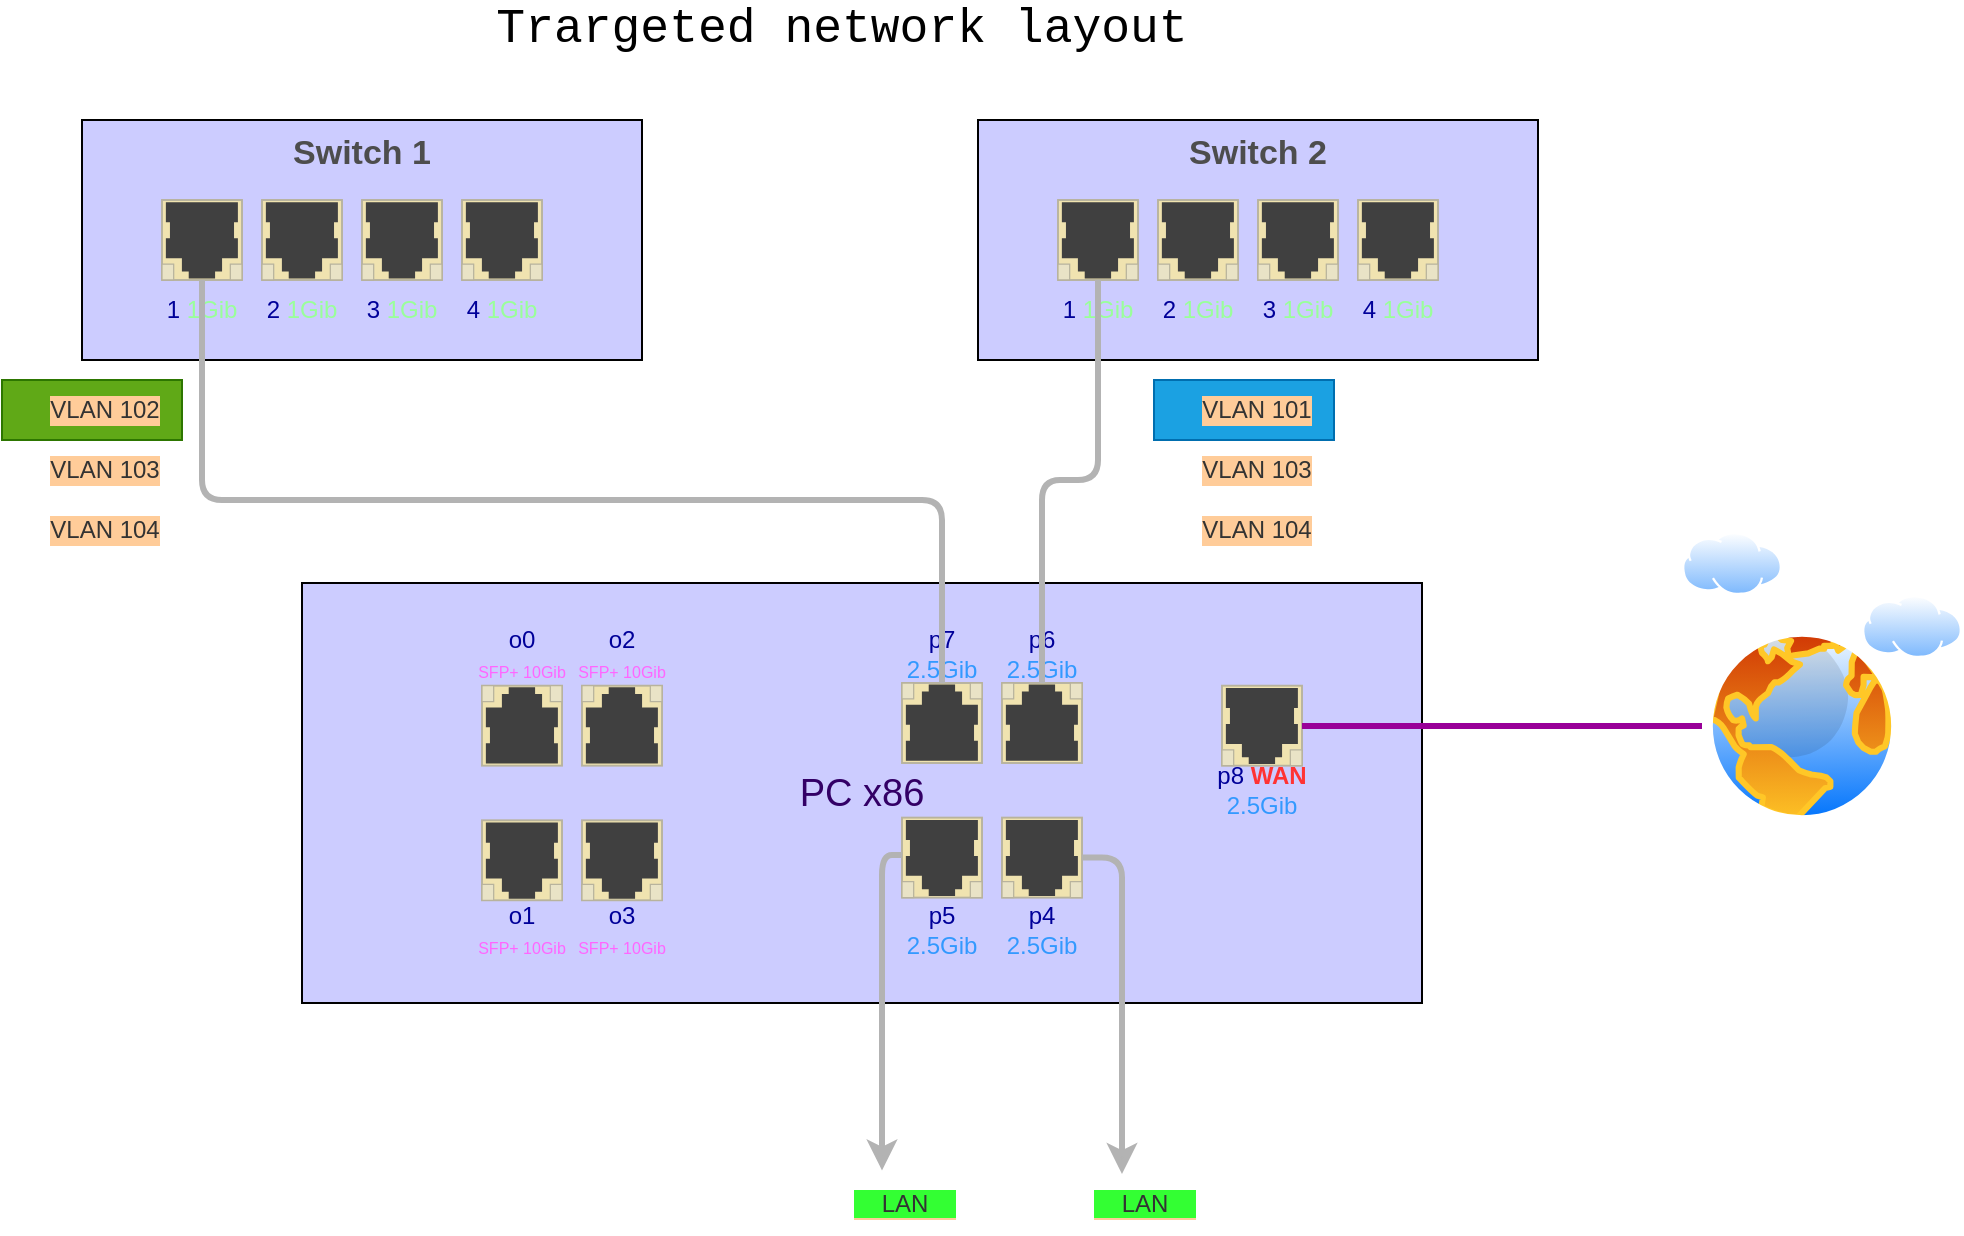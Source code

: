 <mxfile>
    <diagram id="0mTT7QU-gVTSPPY6Bcpd" name="Page-1">
        <mxGraphModel dx="1904" dy="1084" grid="1" gridSize="10" guides="1" tooltips="1" connect="1" arrows="1" fold="1" page="1" pageScale="1" pageWidth="1169" pageHeight="827" math="0" shadow="0">
            <root>
                <mxCell id="0"/>
                <mxCell id="1" parent="0"/>
                <mxCell id="36" value="" style="group;verticalAlign=top;labelPosition=center;verticalLabelPosition=bottom;align=center;" parent="1" vertex="1" connectable="0">
                    <mxGeometry x="260" y="321.5" width="560" height="210" as="geometry"/>
                </mxCell>
                <mxCell id="37" value="&lt;font color=&quot;#330066&quot; style=&quot;font-size: 19px;&quot;&gt;PC x86&lt;/font&gt;" style="rounded=0;whiteSpace=wrap;html=1;fillColor=#CCCCFF;" parent="36" vertex="1">
                    <mxGeometry width="560" height="210" as="geometry"/>
                </mxCell>
                <mxCell id="38" value="" style="group" parent="36" vertex="1" connectable="0">
                    <mxGeometry x="80" y="118.65" width="60" height="70" as="geometry"/>
                </mxCell>
                <mxCell id="39" value="&lt;font color=&quot;#000099&quot;&gt;o1&lt;br&gt;&lt;/font&gt;&lt;font style=&quot;font-size: 8px;&quot; color=&quot;#ff66ff&quot;&gt;SFP+&amp;nbsp;10Gib&lt;/font&gt;" style="text;html=1;strokeColor=none;fillColor=none;align=center;verticalAlign=middle;whiteSpace=wrap;rounded=0;container=0;" parent="38" vertex="1">
                    <mxGeometry y="40" width="60" height="30" as="geometry"/>
                </mxCell>
                <mxCell id="40" value="" style="html=1;verticalLabelPosition=bottom;verticalAlign=top;outlineConnect=0;shadow=0;dashed=0;shape=mxgraph.rack.hpe_aruba.switches.rj45_sfp;fontColor=#000099;fillColor=#CCCCFF;container=0;flipV=1;" parent="38" vertex="1">
                    <mxGeometry x="10" width="40" height="40" as="geometry"/>
                </mxCell>
                <mxCell id="41" value="" style="group" parent="36" vertex="1" connectable="0">
                    <mxGeometry x="130" y="118.65" width="60" height="70" as="geometry"/>
                </mxCell>
                <mxCell id="42" value="&lt;font color=&quot;#000099&quot;&gt;o3&lt;br&gt;&lt;/font&gt;&lt;span style=&quot;color: rgb(255, 102, 255); font-size: 8px;&quot;&gt;SFP+&amp;nbsp;&lt;/span&gt;&lt;span style=&quot;color: rgb(255, 102, 255); font-size: 8px;&quot;&gt;10Gib&lt;/span&gt;" style="text;html=1;strokeColor=none;fillColor=none;align=center;verticalAlign=middle;whiteSpace=wrap;rounded=0;container=0;" parent="41" vertex="1">
                    <mxGeometry y="40" width="60" height="30" as="geometry"/>
                </mxCell>
                <mxCell id="43" value="" style="html=1;verticalLabelPosition=bottom;verticalAlign=top;outlineConnect=0;shadow=0;dashed=0;shape=mxgraph.rack.hpe_aruba.switches.rj45_sfp;fontColor=#000099;fillColor=#CCCCFF;container=0;flipV=1;" parent="41" vertex="1">
                    <mxGeometry x="10" width="40" height="40" as="geometry"/>
                </mxCell>
                <mxCell id="44" value="" style="group" parent="36" vertex="1" connectable="0">
                    <mxGeometry x="80" y="20" width="60" height="71.34" as="geometry"/>
                </mxCell>
                <mxCell id="45" value="&lt;font color=&quot;#000099&quot;&gt;o0&lt;br&gt;&lt;/font&gt;&lt;span style=&quot;color: rgb(255, 102, 255); font-size: 8px;&quot;&gt;SFP+&amp;nbsp;&lt;/span&gt;&lt;span style=&quot;color: rgb(255, 102, 255); font-size: 8px;&quot;&gt;10Gib&lt;/span&gt;" style="text;html=1;strokeColor=none;fillColor=none;align=center;verticalAlign=middle;whiteSpace=wrap;rounded=0;" parent="44" vertex="1">
                    <mxGeometry width="60" height="30" as="geometry"/>
                </mxCell>
                <mxCell id="46" value="" style="html=1;verticalLabelPosition=bottom;verticalAlign=top;outlineConnect=0;shadow=0;dashed=0;shape=mxgraph.rack.hpe_aruba.switches.rj45_sfp;fontColor=#000099;fillColor=#CCCCFF;container=0;" parent="44" vertex="1">
                    <mxGeometry x="10" y="31.34" width="40" height="40" as="geometry"/>
                </mxCell>
                <mxCell id="47" value="" style="group" parent="36" vertex="1" connectable="0">
                    <mxGeometry x="130" y="20" width="60" height="71.34" as="geometry"/>
                </mxCell>
                <mxCell id="48" value="&lt;font color=&quot;#000099&quot;&gt;o2&lt;br&gt;&lt;/font&gt;&lt;span style=&quot;color: rgb(255, 102, 255); font-size: 8px;&quot;&gt;SFP+&amp;nbsp;&lt;/span&gt;&lt;span style=&quot;color: rgb(255, 102, 255); font-size: 8px;&quot;&gt;10Gib&lt;/span&gt;" style="text;html=1;strokeColor=none;fillColor=none;align=center;verticalAlign=middle;whiteSpace=wrap;rounded=0;" parent="47" vertex="1">
                    <mxGeometry width="60" height="30" as="geometry"/>
                </mxCell>
                <mxCell id="49" value="" style="html=1;verticalLabelPosition=bottom;verticalAlign=top;outlineConnect=0;shadow=0;dashed=0;shape=mxgraph.rack.hpe_aruba.switches.rj45_sfp;fontColor=#000099;fillColor=#CCCCFF;container=0;" parent="47" vertex="1">
                    <mxGeometry x="10" y="31.34" width="40" height="40" as="geometry"/>
                </mxCell>
                <mxCell id="50" value="" style="group" parent="36" vertex="1" connectable="0">
                    <mxGeometry x="290" y="117.31" width="60" height="71.34" as="geometry"/>
                </mxCell>
                <mxCell id="51" value="&lt;font color=&quot;#000099&quot;&gt;p5&lt;br&gt;&lt;/font&gt;&lt;font color=&quot;#3399ff&quot;&gt;2.5Gib&lt;/font&gt;" style="text;html=1;strokeColor=none;fillColor=none;align=center;verticalAlign=middle;whiteSpace=wrap;rounded=0;container=0;" parent="50" vertex="1">
                    <mxGeometry y="41.34" width="60" height="30" as="geometry"/>
                </mxCell>
                <mxCell id="52" value="" style="html=1;verticalLabelPosition=bottom;verticalAlign=top;outlineConnect=0;shadow=0;dashed=0;shape=mxgraph.rack.hpe_aruba.switches.rj45_sfp;fontColor=#000099;fillColor=#CCCCFF;container=0;flipV=1;" parent="50" vertex="1">
                    <mxGeometry x="10" width="40" height="40" as="geometry"/>
                </mxCell>
                <mxCell id="53" value="" style="group" parent="36" vertex="1" connectable="0">
                    <mxGeometry x="290" y="20" width="60" height="70" as="geometry"/>
                </mxCell>
                <mxCell id="54" value="&lt;font color=&quot;#000099&quot;&gt;p7&lt;br&gt;&lt;/font&gt;&lt;font color=&quot;#3399ff&quot;&gt;2.5Gib&lt;/font&gt;" style="text;html=1;strokeColor=none;fillColor=none;align=center;verticalAlign=middle;whiteSpace=wrap;rounded=0;container=0;" parent="53" vertex="1">
                    <mxGeometry width="60" height="30" as="geometry"/>
                </mxCell>
                <mxCell id="55" value="" style="html=1;verticalLabelPosition=bottom;verticalAlign=top;outlineConnect=0;shadow=0;dashed=0;shape=mxgraph.rack.hpe_aruba.switches.rj45_sfp;fontColor=#000099;fillColor=#CCCCFF;container=0;" parent="53" vertex="1">
                    <mxGeometry x="10" y="30" width="40" height="40" as="geometry"/>
                </mxCell>
                <mxCell id="56" value="" style="group" parent="36" vertex="1" connectable="0">
                    <mxGeometry x="340" y="117.31" width="60" height="71.34" as="geometry"/>
                </mxCell>
                <mxCell id="57" value="&lt;font color=&quot;#000099&quot;&gt;p4&lt;br&gt;&lt;/font&gt;&lt;font color=&quot;#3399ff&quot;&gt;2.5Gib&lt;/font&gt;" style="text;html=1;strokeColor=none;fillColor=none;align=center;verticalAlign=middle;whiteSpace=wrap;rounded=0;container=0;" parent="56" vertex="1">
                    <mxGeometry y="41.34" width="60" height="30" as="geometry"/>
                </mxCell>
                <mxCell id="58" value="" style="html=1;verticalLabelPosition=bottom;verticalAlign=top;outlineConnect=0;shadow=0;dashed=0;shape=mxgraph.rack.hpe_aruba.switches.rj45_sfp;fontColor=#000099;fillColor=#CCCCFF;container=0;flipV=1;labelBackgroundColor=default;" parent="56" vertex="1">
                    <mxGeometry x="10" width="40" height="40" as="geometry"/>
                </mxCell>
                <mxCell id="59" value="" style="group" parent="36" vertex="1" connectable="0">
                    <mxGeometry x="340" y="20" width="60" height="70" as="geometry"/>
                </mxCell>
                <mxCell id="60" value="&lt;font color=&quot;#000099&quot;&gt;p6&lt;br&gt;&lt;/font&gt;&lt;font color=&quot;#3399ff&quot;&gt;2.5Gib&lt;/font&gt;" style="text;html=1;strokeColor=none;fillColor=none;align=center;verticalAlign=middle;whiteSpace=wrap;rounded=0;container=0;" parent="59" vertex="1">
                    <mxGeometry width="60" height="30" as="geometry"/>
                </mxCell>
                <mxCell id="61" value="" style="html=1;verticalLabelPosition=bottom;verticalAlign=top;outlineConnect=0;shadow=0;dashed=0;shape=mxgraph.rack.hpe_aruba.switches.rj45_sfp;fontColor=#000099;fillColor=#CCCCFF;container=0;" parent="59" vertex="1">
                    <mxGeometry x="10" y="30" width="40" height="40" as="geometry"/>
                </mxCell>
                <mxCell id="62" value="" style="group" parent="36" vertex="1" connectable="0">
                    <mxGeometry x="450" y="51.34" width="60" height="67.31" as="geometry"/>
                </mxCell>
                <mxCell id="63" value="&lt;font color=&quot;#000099&quot;&gt;p8 &lt;/font&gt;&lt;font color=&quot;#ff3333&quot;&gt;&lt;b&gt;WAN&lt;/b&gt;&lt;/font&gt;&lt;font color=&quot;#000099&quot;&gt;&lt;br&gt;&lt;/font&gt;&lt;font color=&quot;#3399ff&quot;&gt;2.5Gib&lt;/font&gt;&lt;font color=&quot;#ff3333&quot;&gt;&lt;b&gt;&lt;br&gt;&lt;/b&gt;&lt;/font&gt;" style="text;html=1;strokeColor=none;fillColor=none;align=center;verticalAlign=middle;whiteSpace=wrap;rounded=0;container=0;" parent="62" vertex="1">
                    <mxGeometry y="37.31" width="60" height="30" as="geometry"/>
                </mxCell>
                <mxCell id="64" value="" style="html=1;verticalLabelPosition=bottom;verticalAlign=top;outlineConnect=0;shadow=0;dashed=0;shape=mxgraph.rack.hpe_aruba.switches.rj45_sfp;fontColor=#000099;fillColor=#CCCCFF;container=0;flipV=1;" parent="62" vertex="1">
                    <mxGeometry x="10" width="40" height="40" as="geometry"/>
                </mxCell>
                <mxCell id="221" style="html=1;fontSize=17;fontColor=#FF66FF;endArrow=classic;strokeColor=#B3B3B3;endFill=1;strokeWidth=3;edgeStyle=orthogonalEdgeStyle;startArrow=none;startFill=0;" parent="36" source="52" edge="1">
                    <mxGeometry relative="1" as="geometry">
                        <mxPoint x="262" y="135.5" as="sourcePoint"/>
                        <mxPoint x="290" y="293.7" as="targetPoint"/>
                        <Array as="points">
                            <mxPoint x="290" y="136"/>
                        </Array>
                    </mxGeometry>
                </mxCell>
                <mxCell id="68" value="" style="aspect=fixed;perimeter=ellipsePerimeter;html=1;align=center;shadow=0;dashed=0;spacingTop=3;image;image=img/lib/active_directory/internet_globe.svg;labelBackgroundColor=none;labelBorderColor=none;fontSize=17;fontColor=#333333;fillColor=#CCCCFF;" parent="1" vertex="1">
                    <mxGeometry x="960" y="343" width="100" height="100" as="geometry"/>
                </mxCell>
                <mxCell id="69" value="" style="aspect=fixed;perimeter=ellipsePerimeter;html=1;align=center;shadow=0;dashed=0;spacingTop=3;image;image=img/lib/active_directory/internet_cloud.svg;labelBackgroundColor=none;labelBorderColor=none;fontSize=17;fontColor=#333333;fillColor=#CCCCFF;" parent="1" vertex="1">
                    <mxGeometry x="950" y="296" width="50" height="31.5" as="geometry"/>
                </mxCell>
                <mxCell id="70" style="html=1;fontSize=17;fontColor=#FF66FF;endArrow=none;strokeColor=#990099;endFill=0;strokeWidth=3;edgeStyle=orthogonalEdgeStyle;exitX=0;exitY=0.5;exitDx=0;exitDy=0;" parent="1" source="68" target="64" edge="1">
                    <mxGeometry relative="1" as="geometry">
                        <mxPoint x="1080" y="141.5" as="sourcePoint"/>
                        <mxPoint x="540" y="586.5" as="targetPoint"/>
                        <Array as="points">
                            <mxPoint x="960" y="393"/>
                        </Array>
                    </mxGeometry>
                </mxCell>
                <mxCell id="99" value="" style="group;fillColor=#1ba1e2;fontColor=#ffffff;strokeColor=#006EAF;" parent="1" vertex="1" connectable="0">
                    <mxGeometry x="686" y="220" width="90" height="30" as="geometry"/>
                </mxCell>
                <mxCell id="100" value="" style="shape=image;imageAspect=0;aspect=fixed;verticalLabelPosition=bottom;verticalAlign=top;dashed=1;dashPattern=12 12;labelBackgroundColor=#FFE6CC;labelBorderColor=none;fillStyle=auto;strokeColor=#990099;strokeWidth=1;fontSize=13;fontColor=#333333;fillColor=none;gradientColor=none;html=1;image=https://www.iconshock.com/image/PlasticXP/Networking/subnet;" parent="99" vertex="1">
                    <mxGeometry y="5" width="20" height="20" as="geometry"/>
                </mxCell>
                <mxCell id="101" value="VLAN 101" style="text;html=1;strokeColor=none;fillColor=none;align=center;verticalAlign=middle;whiteSpace=wrap;rounded=0;dashed=1;dashPattern=12 12;labelBackgroundColor=#FFCC99;labelBorderColor=none;fillStyle=auto;strokeWidth=1;fontSize=12;fontColor=#333333;" parent="99" vertex="1">
                    <mxGeometry x="12.857" width="77.143" height="30" as="geometry"/>
                </mxCell>
                <mxCell id="139" value="" style="aspect=fixed;perimeter=ellipsePerimeter;html=1;align=center;shadow=0;dashed=0;spacingTop=3;image;image=img/lib/active_directory/internet_cloud.svg;labelBackgroundColor=none;labelBorderColor=none;fontSize=17;fontColor=#333333;fillColor=#CCCCFF;" parent="1" vertex="1">
                    <mxGeometry x="1040" y="327.5" width="50" height="31.5" as="geometry"/>
                </mxCell>
                <mxCell id="157" value="" style="group" parent="1" vertex="1" connectable="0">
                    <mxGeometry x="150" y="90" width="280" height="120" as="geometry"/>
                </mxCell>
                <mxCell id="142" value="Switch 1" style="rounded=0;whiteSpace=wrap;html=1;fillColor=#CCCCFF;labelPosition=center;verticalLabelPosition=top;align=center;verticalAlign=bottom;spacingBottom=-29;fontStyle=1;fontSize=17;fontColor=#4D4D4D;container=0;" parent="157" vertex="1">
                    <mxGeometry width="280" height="120" as="geometry"/>
                </mxCell>
                <mxCell id="143" value="" style="html=1;verticalLabelPosition=bottom;verticalAlign=top;outlineConnect=0;shadow=0;dashed=0;shape=mxgraph.rack.hpe_aruba.switches.rj45_sfp;fontColor=#000099;fillColor=#CCCCFF;container=0;flipV=1;" parent="157" vertex="1">
                    <mxGeometry x="40" y="40" width="40" height="40" as="geometry"/>
                </mxCell>
                <mxCell id="144" value="" style="html=1;verticalLabelPosition=bottom;verticalAlign=top;outlineConnect=0;shadow=0;dashed=0;shape=mxgraph.rack.hpe_aruba.switches.rj45_sfp;fontColor=#000099;fillColor=#CCCCFF;container=0;flipV=1;" parent="157" vertex="1">
                    <mxGeometry x="90" y="40" width="40" height="40" as="geometry"/>
                </mxCell>
                <mxCell id="145" value="" style="html=1;verticalLabelPosition=bottom;verticalAlign=top;outlineConnect=0;shadow=0;dashed=0;shape=mxgraph.rack.hpe_aruba.switches.rj45_sfp;fontColor=#000099;fillColor=#CCCCFF;container=0;flipV=1;" parent="157" vertex="1">
                    <mxGeometry x="140" y="40" width="40" height="40" as="geometry"/>
                </mxCell>
                <mxCell id="146" value="" style="html=1;verticalLabelPosition=bottom;verticalAlign=top;outlineConnect=0;shadow=0;dashed=0;shape=mxgraph.rack.hpe_aruba.switches.rj45_sfp;fontColor=#000099;fillColor=#CCCCFF;container=0;flipV=1;" parent="157" vertex="1">
                    <mxGeometry x="190" y="40" width="40" height="40" as="geometry"/>
                </mxCell>
                <mxCell id="147" value="&lt;font color=&quot;#000099&quot;&gt;1&amp;nbsp;&lt;/font&gt;&lt;font color=&quot;#99ff99&quot;&gt;1Gib&lt;/font&gt;" style="text;html=1;strokeColor=none;fillColor=none;align=center;verticalAlign=middle;whiteSpace=wrap;rounded=0;container=0;" parent="157" vertex="1">
                    <mxGeometry x="30" y="80" width="60" height="30" as="geometry"/>
                </mxCell>
                <mxCell id="148" value="&lt;font color=&quot;#000099&quot;&gt;2&amp;nbsp;&lt;/font&gt;&lt;font color=&quot;#99ff99&quot;&gt;1Gib&lt;/font&gt;" style="text;html=1;strokeColor=none;fillColor=none;align=center;verticalAlign=middle;whiteSpace=wrap;rounded=0;container=0;" parent="157" vertex="1">
                    <mxGeometry x="80" y="80" width="60" height="30" as="geometry"/>
                </mxCell>
                <mxCell id="149" value="&lt;font color=&quot;#000099&quot;&gt;3&amp;nbsp;&lt;/font&gt;&lt;font color=&quot;#99ff99&quot;&gt;1Gib&lt;/font&gt;" style="text;html=1;strokeColor=none;fillColor=none;align=center;verticalAlign=middle;whiteSpace=wrap;rounded=0;container=0;" parent="157" vertex="1">
                    <mxGeometry x="130" y="80" width="60" height="30" as="geometry"/>
                </mxCell>
                <mxCell id="150" value="&lt;font color=&quot;#000099&quot;&gt;4&amp;nbsp;&lt;/font&gt;&lt;font color=&quot;#99ff99&quot;&gt;1Gib&lt;/font&gt;" style="text;html=1;strokeColor=none;fillColor=none;align=center;verticalAlign=middle;whiteSpace=wrap;rounded=0;container=0;" parent="157" vertex="1">
                    <mxGeometry x="180" y="80" width="60" height="30" as="geometry"/>
                </mxCell>
                <mxCell id="168" value="" style="group" parent="1" vertex="1" connectable="0">
                    <mxGeometry x="598" y="90" width="280" height="120" as="geometry"/>
                </mxCell>
                <mxCell id="169" value="Switch 2" style="rounded=0;whiteSpace=wrap;html=1;fillColor=#CCCCFF;labelPosition=center;verticalLabelPosition=top;align=center;verticalAlign=bottom;spacingBottom=-29;fontStyle=1;fontSize=17;fontColor=#4D4D4D;container=0;" parent="168" vertex="1">
                    <mxGeometry width="280" height="120" as="geometry"/>
                </mxCell>
                <mxCell id="170" value="" style="html=1;verticalLabelPosition=bottom;verticalAlign=top;outlineConnect=0;shadow=0;dashed=0;shape=mxgraph.rack.hpe_aruba.switches.rj45_sfp;fontColor=#000099;fillColor=#CCCCFF;container=0;flipV=1;" parent="168" vertex="1">
                    <mxGeometry x="40" y="40" width="40" height="40" as="geometry"/>
                </mxCell>
                <mxCell id="171" value="" style="html=1;verticalLabelPosition=bottom;verticalAlign=top;outlineConnect=0;shadow=0;dashed=0;shape=mxgraph.rack.hpe_aruba.switches.rj45_sfp;fontColor=#000099;fillColor=#CCCCFF;container=0;flipV=1;" parent="168" vertex="1">
                    <mxGeometry x="90" y="40" width="40" height="40" as="geometry"/>
                </mxCell>
                <mxCell id="172" value="" style="html=1;verticalLabelPosition=bottom;verticalAlign=top;outlineConnect=0;shadow=0;dashed=0;shape=mxgraph.rack.hpe_aruba.switches.rj45_sfp;fontColor=#000099;fillColor=#CCCCFF;container=0;flipV=1;" parent="168" vertex="1">
                    <mxGeometry x="140" y="40" width="40" height="40" as="geometry"/>
                </mxCell>
                <mxCell id="173" value="" style="html=1;verticalLabelPosition=bottom;verticalAlign=top;outlineConnect=0;shadow=0;dashed=0;shape=mxgraph.rack.hpe_aruba.switches.rj45_sfp;fontColor=#000099;fillColor=#CCCCFF;container=0;flipV=1;" parent="168" vertex="1">
                    <mxGeometry x="190" y="40" width="40" height="40" as="geometry"/>
                </mxCell>
                <mxCell id="174" value="&lt;font color=&quot;#000099&quot;&gt;1&amp;nbsp;&lt;/font&gt;&lt;font color=&quot;#99ff99&quot;&gt;1Gib&lt;/font&gt;" style="text;html=1;strokeColor=none;fillColor=none;align=center;verticalAlign=middle;whiteSpace=wrap;rounded=0;container=0;" parent="168" vertex="1">
                    <mxGeometry x="30" y="80" width="60" height="30" as="geometry"/>
                </mxCell>
                <mxCell id="175" value="&lt;font color=&quot;#000099&quot;&gt;2&amp;nbsp;&lt;/font&gt;&lt;font color=&quot;#99ff99&quot;&gt;1Gib&lt;/font&gt;" style="text;html=1;strokeColor=none;fillColor=none;align=center;verticalAlign=middle;whiteSpace=wrap;rounded=0;container=0;" parent="168" vertex="1">
                    <mxGeometry x="80" y="80" width="60" height="30" as="geometry"/>
                </mxCell>
                <mxCell id="176" value="&lt;font color=&quot;#000099&quot;&gt;3&amp;nbsp;&lt;/font&gt;&lt;font color=&quot;#99ff99&quot;&gt;1Gib&lt;/font&gt;" style="text;html=1;strokeColor=none;fillColor=none;align=center;verticalAlign=middle;whiteSpace=wrap;rounded=0;container=0;" parent="168" vertex="1">
                    <mxGeometry x="130" y="80" width="60" height="30" as="geometry"/>
                </mxCell>
                <mxCell id="177" value="&lt;font color=&quot;#000099&quot;&gt;4&amp;nbsp;&lt;/font&gt;&lt;font color=&quot;#99ff99&quot;&gt;1Gib&lt;/font&gt;" style="text;html=1;strokeColor=none;fillColor=none;align=center;verticalAlign=middle;whiteSpace=wrap;rounded=0;container=0;" parent="168" vertex="1">
                    <mxGeometry x="180" y="80" width="60" height="30" as="geometry"/>
                </mxCell>
                <mxCell id="179" style="html=1;fontSize=17;fontColor=#FF66FF;endArrow=none;strokeColor=#B3B3B3;endFill=0;strokeWidth=3;edgeStyle=orthogonalEdgeStyle;" parent="1" source="143" target="55" edge="1">
                    <mxGeometry relative="1" as="geometry">
                        <mxPoint x="480.0" y="929.98" as="sourcePoint"/>
                        <mxPoint x="460.359" y="609.02" as="targetPoint"/>
                        <Array as="points">
                            <mxPoint x="210" y="280"/>
                            <mxPoint x="580" y="280"/>
                        </Array>
                    </mxGeometry>
                </mxCell>
                <mxCell id="180" style="html=1;fontSize=17;fontColor=#FF66FF;endArrow=none;strokeColor=#B3B3B3;endFill=0;strokeWidth=3;edgeStyle=orthogonalEdgeStyle;" parent="1" source="170" target="61" edge="1">
                    <mxGeometry relative="1" as="geometry">
                        <mxPoint x="140.059" y="860" as="sourcePoint"/>
                        <mxPoint x="570" y="401" as="targetPoint"/>
                        <Array as="points">
                            <mxPoint x="658" y="270"/>
                            <mxPoint x="630" y="270"/>
                        </Array>
                    </mxGeometry>
                </mxCell>
                <mxCell id="181" value="" style="group" parent="1" vertex="1" connectable="0">
                    <mxGeometry x="686" y="250" width="90" height="30" as="geometry"/>
                </mxCell>
                <mxCell id="182" value="" style="shape=image;imageAspect=0;aspect=fixed;verticalLabelPosition=bottom;verticalAlign=top;dashed=1;dashPattern=12 12;labelBackgroundColor=#FFE6CC;labelBorderColor=none;fillStyle=auto;strokeColor=#990099;strokeWidth=1;fontSize=13;fontColor=#333333;fillColor=none;gradientColor=none;html=1;image=https://www.iconshock.com/image/PlasticXP/Networking/subnet;" parent="181" vertex="1">
                    <mxGeometry y="5" width="20" height="20" as="geometry"/>
                </mxCell>
                <mxCell id="183" value="VLAN 103" style="text;html=1;strokeColor=none;fillColor=none;align=center;verticalAlign=middle;whiteSpace=wrap;rounded=0;dashed=1;dashPattern=12 12;labelBackgroundColor=#FFCC99;labelBorderColor=none;fillStyle=auto;strokeWidth=1;fontSize=12;fontColor=#333333;" parent="181" vertex="1">
                    <mxGeometry x="12.857" width="77.143" height="30" as="geometry"/>
                </mxCell>
                <mxCell id="184" value="" style="group" parent="1" vertex="1" connectable="0">
                    <mxGeometry x="686" y="280" width="90" height="30" as="geometry"/>
                </mxCell>
                <mxCell id="185" value="" style="shape=image;imageAspect=0;aspect=fixed;verticalLabelPosition=bottom;verticalAlign=top;dashed=1;dashPattern=12 12;labelBackgroundColor=#FFE6CC;labelBorderColor=none;fillStyle=auto;strokeColor=#990099;strokeWidth=1;fontSize=13;fontColor=#333333;fillColor=none;gradientColor=none;html=1;image=https://www.iconshock.com/image/PlasticXP/Networking/subnet;" parent="184" vertex="1">
                    <mxGeometry y="5" width="20" height="20" as="geometry"/>
                </mxCell>
                <mxCell id="186" value="VLAN 104" style="text;html=1;strokeColor=none;fillColor=none;align=center;verticalAlign=middle;whiteSpace=wrap;rounded=0;dashed=1;dashPattern=12 12;labelBackgroundColor=#FFCC99;labelBorderColor=none;fillStyle=auto;strokeWidth=1;fontSize=12;fontColor=#333333;" parent="184" vertex="1">
                    <mxGeometry x="12.857" width="77.143" height="30" as="geometry"/>
                </mxCell>
                <mxCell id="197" value="" style="group;fillColor=#60a917;fontColor=#ffffff;strokeColor=#2D7600;" parent="1" vertex="1" connectable="0">
                    <mxGeometry x="110" y="220" width="90" height="30" as="geometry"/>
                </mxCell>
                <mxCell id="198" value="" style="shape=image;imageAspect=0;aspect=fixed;verticalLabelPosition=bottom;verticalAlign=top;dashed=1;dashPattern=12 12;labelBackgroundColor=#FFE6CC;labelBorderColor=none;fillStyle=auto;strokeColor=#990099;strokeWidth=1;fontSize=13;fontColor=#333333;fillColor=none;gradientColor=none;html=1;image=https://www.iconshock.com/image/PlasticXP/Networking/subnet;" parent="197" vertex="1">
                    <mxGeometry y="5" width="20" height="20" as="geometry"/>
                </mxCell>
                <mxCell id="199" value="VLAN 102" style="text;html=1;strokeColor=none;fillColor=none;align=center;verticalAlign=middle;whiteSpace=wrap;rounded=0;dashed=1;dashPattern=12 12;labelBackgroundColor=#FFCC99;labelBorderColor=none;fillStyle=auto;strokeWidth=1;fontSize=12;fontColor=#333333;" parent="197" vertex="1">
                    <mxGeometry x="12.857" width="77.143" height="30" as="geometry"/>
                </mxCell>
                <mxCell id="200" value="" style="group" parent="1" vertex="1" connectable="0">
                    <mxGeometry x="110" y="250" width="90" height="30" as="geometry"/>
                </mxCell>
                <mxCell id="201" value="" style="shape=image;imageAspect=0;aspect=fixed;verticalLabelPosition=bottom;verticalAlign=top;dashed=1;dashPattern=12 12;labelBackgroundColor=#FFE6CC;labelBorderColor=none;fillStyle=auto;strokeColor=#990099;strokeWidth=1;fontSize=13;fontColor=#333333;fillColor=none;gradientColor=none;html=1;image=https://www.iconshock.com/image/PlasticXP/Networking/subnet;" parent="200" vertex="1">
                    <mxGeometry y="5" width="20" height="20" as="geometry"/>
                </mxCell>
                <mxCell id="202" value="VLAN 103" style="text;html=1;strokeColor=none;fillColor=none;align=center;verticalAlign=middle;whiteSpace=wrap;rounded=0;dashed=1;dashPattern=12 12;labelBackgroundColor=#FFCC99;labelBorderColor=none;fillStyle=auto;strokeWidth=1;fontSize=12;fontColor=#333333;" parent="200" vertex="1">
                    <mxGeometry x="12.857" width="77.143" height="30" as="geometry"/>
                </mxCell>
                <mxCell id="203" value="" style="group" parent="1" vertex="1" connectable="0">
                    <mxGeometry x="110" y="280" width="90" height="30" as="geometry"/>
                </mxCell>
                <mxCell id="204" value="" style="shape=image;imageAspect=0;aspect=fixed;verticalLabelPosition=bottom;verticalAlign=top;dashed=1;dashPattern=12 12;labelBackgroundColor=#FFE6CC;labelBorderColor=none;fillStyle=auto;strokeColor=#990099;strokeWidth=1;fontSize=13;fontColor=#333333;fillColor=none;gradientColor=none;html=1;image=https://www.iconshock.com/image/PlasticXP/Networking/subnet;" parent="203" vertex="1">
                    <mxGeometry y="5" width="20" height="20" as="geometry"/>
                </mxCell>
                <mxCell id="205" value="VLAN 104" style="text;html=1;strokeColor=none;fillColor=none;align=center;verticalAlign=middle;whiteSpace=wrap;rounded=0;dashed=1;dashPattern=12 12;labelBackgroundColor=#FFCC99;labelBorderColor=none;fillStyle=auto;strokeWidth=1;fontSize=12;fontColor=#333333;" parent="203" vertex="1">
                    <mxGeometry x="12.857" width="77.143" height="30" as="geometry"/>
                </mxCell>
                <mxCell id="220" style="html=1;fontSize=17;fontColor=#FF66FF;endArrow=classic;strokeColor=#B3B3B3;endFill=1;strokeWidth=3;edgeStyle=orthogonalEdgeStyle;" parent="1" source="58" edge="1">
                    <mxGeometry relative="1" as="geometry">
                        <mxPoint x="678" y="547" as="sourcePoint"/>
                        <mxPoint x="670" y="617" as="targetPoint"/>
                        <Array as="points">
                            <mxPoint x="670" y="459"/>
                            <mxPoint x="670" y="617"/>
                        </Array>
                    </mxGeometry>
                </mxCell>
                <mxCell id="222" value="" style="group" parent="1" vertex="1" connectable="0">
                    <mxGeometry x="630" y="617" width="90" height="30" as="geometry"/>
                </mxCell>
                <mxCell id="223" value="" style="shape=image;imageAspect=0;aspect=fixed;verticalLabelPosition=bottom;verticalAlign=top;dashed=1;dashPattern=12 12;labelBackgroundColor=#FFE6CC;labelBorderColor=none;fillStyle=auto;strokeColor=#990099;strokeWidth=1;fontSize=13;fontColor=#333333;fillColor=none;gradientColor=none;html=1;image=https://www.iconshock.com/image/PlasticXP/Networking/subnet;" parent="222" vertex="1">
                    <mxGeometry y="5" width="20" height="20" as="geometry"/>
                </mxCell>
                <mxCell id="224" value="&lt;span style=&quot;background-color: rgb(51, 255, 51);&quot;&gt;&amp;nbsp; &amp;nbsp; LAN&amp;nbsp; &amp;nbsp;&amp;nbsp;&lt;/span&gt;" style="text;html=1;strokeColor=none;fillColor=none;align=center;verticalAlign=middle;whiteSpace=wrap;rounded=0;dashed=1;dashPattern=12 12;labelBackgroundColor=#FFCC99;labelBorderColor=none;fillStyle=auto;strokeWidth=1;fontSize=12;fontColor=#333333;" parent="222" vertex="1">
                    <mxGeometry x="12.857" width="77.143" height="30" as="geometry"/>
                </mxCell>
                <mxCell id="225" value="" style="group" parent="1" vertex="1" connectable="0">
                    <mxGeometry x="510" y="617" width="90" height="30" as="geometry"/>
                </mxCell>
                <mxCell id="226" value="" style="shape=image;imageAspect=0;aspect=fixed;verticalLabelPosition=bottom;verticalAlign=top;dashed=1;dashPattern=12 12;labelBackgroundColor=#FFE6CC;labelBorderColor=none;fillStyle=auto;strokeColor=#990099;strokeWidth=1;fontSize=13;fontColor=#333333;fillColor=none;gradientColor=none;html=1;image=https://www.iconshock.com/image/PlasticXP/Networking/subnet;" parent="225" vertex="1">
                    <mxGeometry y="5" width="20" height="20" as="geometry"/>
                </mxCell>
                <mxCell id="227" value="&lt;span style=&quot;background-color: rgb(51, 255, 51);&quot;&gt;&amp;nbsp; &amp;nbsp; LAN&amp;nbsp; &amp;nbsp;&amp;nbsp;&lt;/span&gt;" style="text;html=1;strokeColor=none;fillColor=none;align=center;verticalAlign=middle;whiteSpace=wrap;rounded=0;dashed=1;dashPattern=12 12;labelBackgroundColor=#FFCC99;labelBorderColor=none;fillStyle=auto;strokeWidth=1;fontSize=12;fontColor=#333333;" parent="225" vertex="1">
                    <mxGeometry x="12.857" width="77.143" height="30" as="geometry"/>
                </mxCell>
                <mxCell id="385" value="Trargeted network layout" style="text;html=1;strokeColor=none;fillColor=none;align=center;verticalAlign=middle;whiteSpace=wrap;rounded=0;shadow=0;labelBackgroundColor=none;sketch=0;strokeWidth=5;fontFamily=Courier New;fontSize=24;fontColor=default;" parent="1" vertex="1">
                    <mxGeometry x="330" y="30" width="400" height="30" as="geometry"/>
                </mxCell>
            </root>
        </mxGraphModel>
    </diagram>
</mxfile>